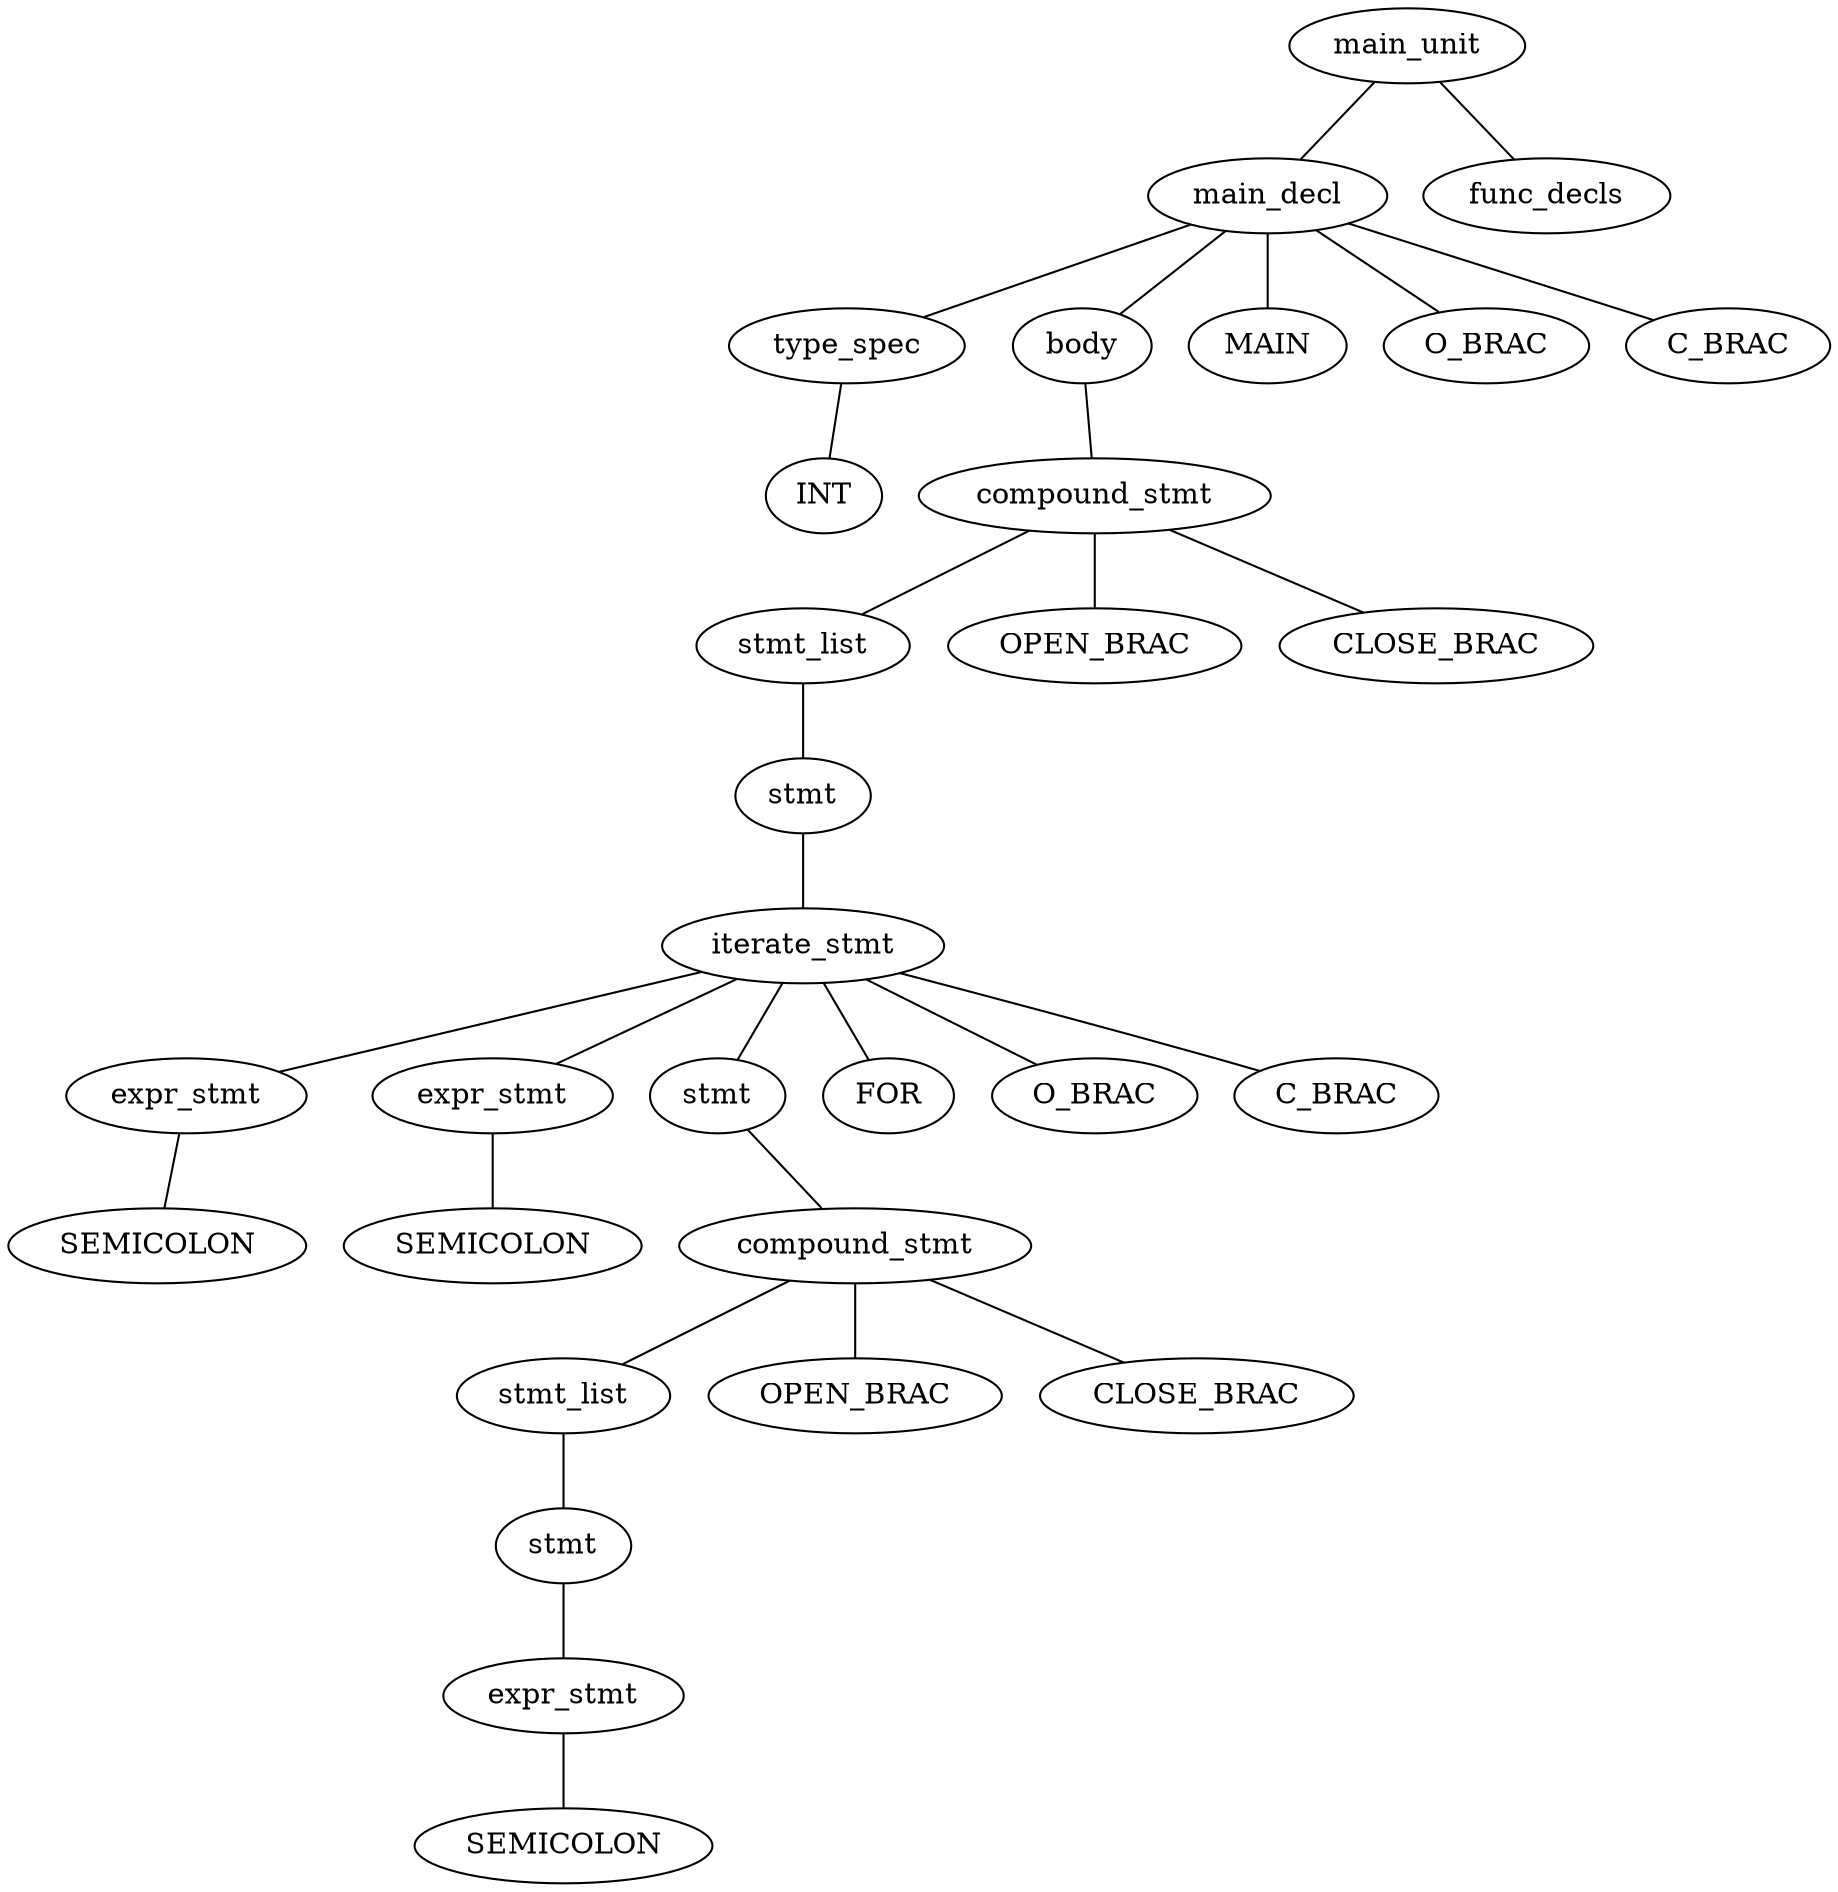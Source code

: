  
strict graph G {
1 [label="type_spec"];
2 [label="INT"];
3 [label="expr_stmt"];
4 [label="SEMICOLON"];
5 [label="expr_stmt"];
6 [label="SEMICOLON"];
7 [label="expr_stmt"];
8 [label="SEMICOLON"];
9 [label="stmt"];
10 [label="stmt_list"];
11 [label="compound_stmt"];
12 [label="OPEN_BRAC"];
13 [label="CLOSE_BRAC"];
14 [label="stmt"];
15 [label="iterate_stmt"];
16 [label="FOR"];
17 [label="O_BRAC"];
18 [label="C_BRAC"];
19 [label="stmt"];
20 [label="stmt_list"];
21 [label="compound_stmt"];
22 [label="OPEN_BRAC"];
23 [label="CLOSE_BRAC"];
24 [label="body"];
25 [label="MAIN"];
26 [label="O_BRAC"];
27 [label="C_BRAC"];
28 [label="main_decl"];
29 [label="func_decls"];
30 [label="main_unit"];
1--2 ;
3--4 ;
5--6 ;
7--8 ;
9--7 ;
10--9 ;
11--12, 10, 13 ;
14--11 ;
15--16, 17, 3, 5, 18, 14 ;
19--15 ;
20--19 ;
21--22, 20, 23 ;
24--21 ;
28--1, 25, 26, 27, 24 ;
30--29, 28 ;

}
